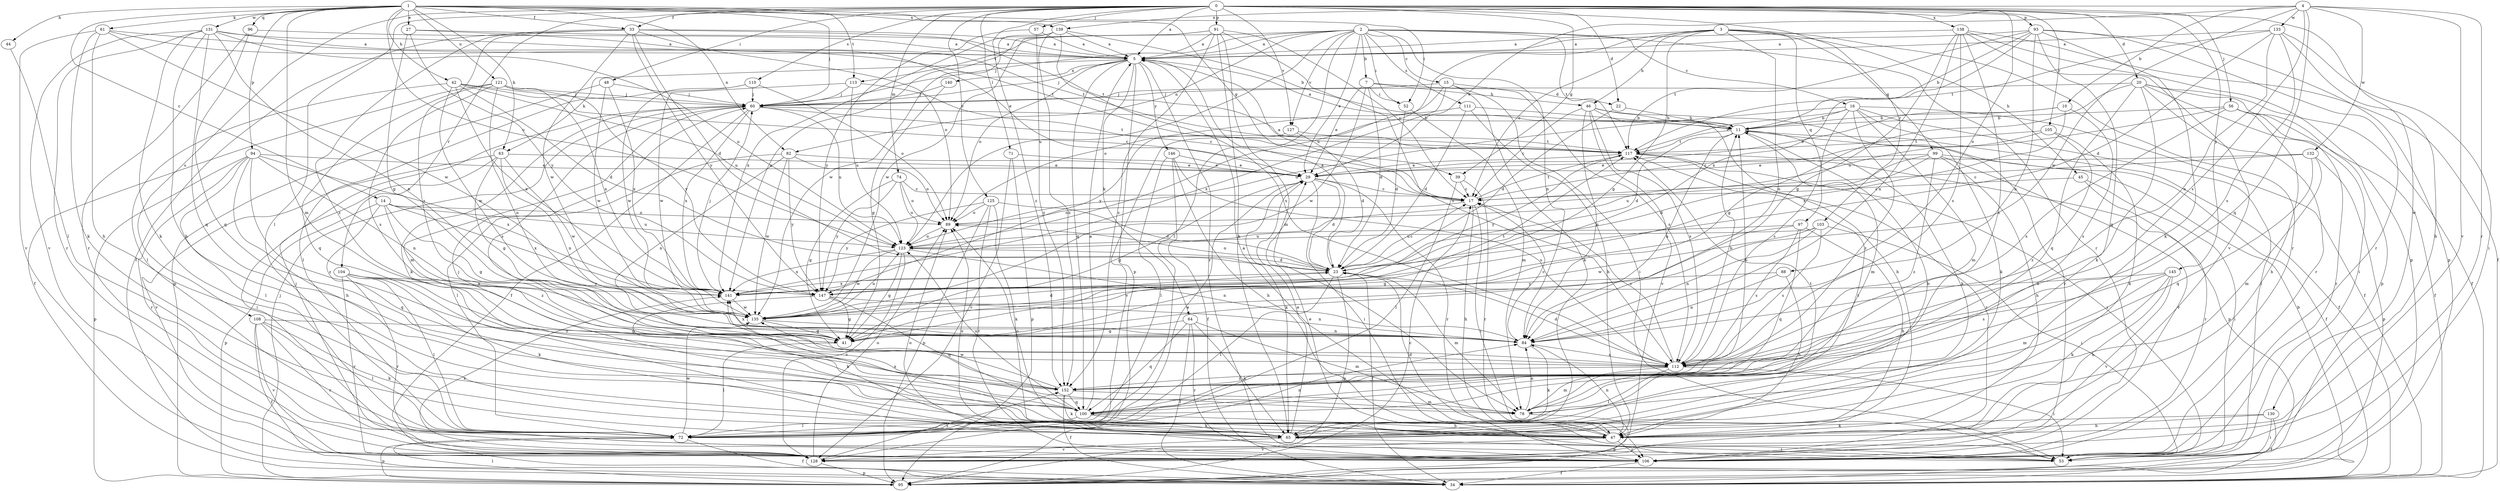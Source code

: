 strict digraph  {
0;
1;
2;
3;
4;
5;
7;
10;
11;
14;
15;
16;
17;
20;
22;
23;
27;
29;
33;
34;
39;
41;
42;
44;
45;
46;
47;
48;
52;
53;
56;
57;
60;
61;
63;
64;
65;
71;
72;
74;
78;
82;
84;
88;
89;
91;
93;
94;
95;
96;
97;
99;
100;
103;
104;
105;
106;
108;
110;
111;
112;
113;
117;
121;
123;
125;
127;
128;
130;
131;
132;
133;
135;
138;
139;
140;
141;
145;
146;
147;
152;
0 -> 5  [label=a];
0 -> 20  [label=d];
0 -> 22  [label=d];
0 -> 33  [label=f];
0 -> 39  [label=g];
0 -> 48  [label=i];
0 -> 56  [label=j];
0 -> 57  [label=j];
0 -> 71  [label=l];
0 -> 72  [label=l];
0 -> 74  [label=m];
0 -> 88  [label=o];
0 -> 91  [label=p];
0 -> 93  [label=p];
0 -> 103  [label=r];
0 -> 104  [label=r];
0 -> 105  [label=r];
0 -> 108  [label=s];
0 -> 110  [label=s];
0 -> 125  [label=v];
0 -> 127  [label=v];
0 -> 130  [label=w];
0 -> 138  [label=x];
0 -> 145  [label=y];
0 -> 152  [label=z];
1 -> 14  [label=c];
1 -> 27  [label=e];
1 -> 33  [label=f];
1 -> 39  [label=g];
1 -> 42  [label=h];
1 -> 44  [label=h];
1 -> 52  [label=i];
1 -> 60  [label=j];
1 -> 61  [label=k];
1 -> 63  [label=k];
1 -> 78  [label=m];
1 -> 82  [label=n];
1 -> 94  [label=p];
1 -> 96  [label=q];
1 -> 113  [label=t];
1 -> 121  [label=u];
1 -> 123  [label=u];
1 -> 131  [label=w];
1 -> 139  [label=x];
2 -> 5  [label=a];
2 -> 7  [label=b];
2 -> 15  [label=c];
2 -> 16  [label=c];
2 -> 29  [label=e];
2 -> 52  [label=i];
2 -> 60  [label=j];
2 -> 72  [label=l];
2 -> 82  [label=n];
2 -> 84  [label=n];
2 -> 106  [label=r];
2 -> 111  [label=s];
2 -> 113  [label=t];
2 -> 117  [label=t];
2 -> 123  [label=u];
2 -> 127  [label=v];
3 -> 5  [label=a];
3 -> 17  [label=c];
3 -> 41  [label=g];
3 -> 45  [label=h];
3 -> 46  [label=h];
3 -> 84  [label=n];
3 -> 97  [label=q];
3 -> 99  [label=q];
3 -> 106  [label=r];
3 -> 123  [label=u];
4 -> 10  [label=b];
4 -> 29  [label=e];
4 -> 100  [label=q];
4 -> 106  [label=r];
4 -> 112  [label=s];
4 -> 128  [label=v];
4 -> 132  [label=w];
4 -> 133  [label=w];
4 -> 135  [label=w];
4 -> 139  [label=x];
5 -> 60  [label=j];
5 -> 63  [label=k];
5 -> 64  [label=k];
5 -> 89  [label=o];
5 -> 95  [label=p];
5 -> 100  [label=q];
5 -> 106  [label=r];
5 -> 140  [label=x];
5 -> 146  [label=y];
7 -> 22  [label=d];
7 -> 23  [label=d];
7 -> 29  [label=e];
7 -> 46  [label=h];
7 -> 52  [label=i];
7 -> 135  [label=w];
10 -> 11  [label=b];
10 -> 29  [label=e];
10 -> 112  [label=s];
10 -> 141  [label=x];
11 -> 5  [label=a];
11 -> 23  [label=d];
11 -> 34  [label=f];
11 -> 65  [label=k];
11 -> 78  [label=m];
11 -> 84  [label=n];
11 -> 117  [label=t];
14 -> 41  [label=g];
14 -> 89  [label=o];
14 -> 95  [label=p];
14 -> 100  [label=q];
14 -> 123  [label=u];
14 -> 141  [label=x];
14 -> 152  [label=z];
15 -> 53  [label=i];
15 -> 60  [label=j];
15 -> 65  [label=k];
15 -> 89  [label=o];
15 -> 112  [label=s];
15 -> 141  [label=x];
16 -> 11  [label=b];
16 -> 34  [label=f];
16 -> 53  [label=i];
16 -> 65  [label=k];
16 -> 78  [label=m];
16 -> 112  [label=s];
16 -> 117  [label=t];
16 -> 123  [label=u];
16 -> 152  [label=z];
17 -> 5  [label=a];
17 -> 47  [label=h];
17 -> 53  [label=i];
17 -> 89  [label=o];
17 -> 117  [label=t];
20 -> 34  [label=f];
20 -> 41  [label=g];
20 -> 53  [label=i];
20 -> 60  [label=j];
20 -> 65  [label=k];
20 -> 95  [label=p];
20 -> 100  [label=q];
20 -> 106  [label=r];
22 -> 11  [label=b];
22 -> 23  [label=d];
23 -> 5  [label=a];
23 -> 17  [label=c];
23 -> 34  [label=f];
23 -> 72  [label=l];
23 -> 78  [label=m];
23 -> 89  [label=o];
23 -> 95  [label=p];
23 -> 141  [label=x];
27 -> 5  [label=a];
27 -> 29  [label=e];
27 -> 41  [label=g];
27 -> 147  [label=y];
29 -> 17  [label=c];
29 -> 23  [label=d];
29 -> 41  [label=g];
29 -> 53  [label=i];
29 -> 65  [label=k];
29 -> 106  [label=r];
33 -> 5  [label=a];
33 -> 23  [label=d];
33 -> 34  [label=f];
33 -> 89  [label=o];
33 -> 112  [label=s];
33 -> 117  [label=t];
33 -> 135  [label=w];
33 -> 147  [label=y];
33 -> 152  [label=z];
34 -> 11  [label=b];
39 -> 17  [label=c];
39 -> 72  [label=l];
39 -> 106  [label=r];
41 -> 72  [label=l];
41 -> 141  [label=x];
42 -> 17  [label=c];
42 -> 23  [label=d];
42 -> 60  [label=j];
42 -> 72  [label=l];
42 -> 123  [label=u];
42 -> 135  [label=w];
42 -> 141  [label=x];
44 -> 72  [label=l];
45 -> 17  [label=c];
45 -> 53  [label=i];
45 -> 106  [label=r];
46 -> 11  [label=b];
46 -> 17  [label=c];
46 -> 47  [label=h];
46 -> 84  [label=n];
46 -> 106  [label=r];
46 -> 112  [label=s];
46 -> 128  [label=v];
47 -> 5  [label=a];
47 -> 23  [label=d];
47 -> 60  [label=j];
47 -> 84  [label=n];
47 -> 89  [label=o];
47 -> 106  [label=r];
47 -> 128  [label=v];
47 -> 141  [label=x];
48 -> 60  [label=j];
48 -> 95  [label=p];
48 -> 135  [label=w];
48 -> 141  [label=x];
52 -> 23  [label=d];
52 -> 78  [label=m];
53 -> 29  [label=e];
53 -> 89  [label=o];
56 -> 11  [label=b];
56 -> 34  [label=f];
56 -> 47  [label=h];
56 -> 89  [label=o];
56 -> 106  [label=r];
56 -> 112  [label=s];
57 -> 5  [label=a];
57 -> 147  [label=y];
57 -> 152  [label=z];
60 -> 11  [label=b];
60 -> 34  [label=f];
60 -> 65  [label=k];
60 -> 78  [label=m];
60 -> 112  [label=s];
60 -> 117  [label=t];
60 -> 123  [label=u];
60 -> 141  [label=x];
61 -> 5  [label=a];
61 -> 47  [label=h];
61 -> 65  [label=k];
61 -> 117  [label=t];
61 -> 128  [label=v];
61 -> 135  [label=w];
63 -> 29  [label=e];
63 -> 41  [label=g];
63 -> 53  [label=i];
63 -> 84  [label=n];
63 -> 128  [label=v];
63 -> 135  [label=w];
64 -> 34  [label=f];
64 -> 41  [label=g];
64 -> 65  [label=k];
64 -> 78  [label=m];
64 -> 100  [label=q];
64 -> 106  [label=r];
65 -> 11  [label=b];
65 -> 29  [label=e];
65 -> 53  [label=i];
65 -> 89  [label=o];
65 -> 128  [label=v];
71 -> 29  [label=e];
71 -> 95  [label=p];
71 -> 128  [label=v];
72 -> 29  [label=e];
72 -> 34  [label=f];
72 -> 84  [label=n];
72 -> 95  [label=p];
72 -> 117  [label=t];
72 -> 135  [label=w];
74 -> 17  [label=c];
74 -> 41  [label=g];
74 -> 89  [label=o];
74 -> 123  [label=u];
74 -> 147  [label=y];
78 -> 84  [label=n];
78 -> 95  [label=p];
78 -> 117  [label=t];
82 -> 29  [label=e];
82 -> 72  [label=l];
82 -> 84  [label=n];
82 -> 89  [label=o];
82 -> 135  [label=w];
82 -> 147  [label=y];
84 -> 17  [label=c];
84 -> 65  [label=k];
84 -> 112  [label=s];
88 -> 47  [label=h];
88 -> 84  [label=n];
88 -> 147  [label=y];
89 -> 123  [label=u];
91 -> 5  [label=a];
91 -> 17  [label=c];
91 -> 65  [label=k];
91 -> 78  [label=m];
91 -> 112  [label=s];
91 -> 135  [label=w];
91 -> 141  [label=x];
91 -> 152  [label=z];
93 -> 5  [label=a];
93 -> 11  [label=b];
93 -> 65  [label=k];
93 -> 84  [label=n];
93 -> 95  [label=p];
93 -> 100  [label=q];
93 -> 106  [label=r];
93 -> 117  [label=t];
93 -> 141  [label=x];
94 -> 29  [label=e];
94 -> 47  [label=h];
94 -> 72  [label=l];
94 -> 84  [label=n];
94 -> 95  [label=p];
94 -> 106  [label=r];
94 -> 141  [label=x];
94 -> 152  [label=z];
95 -> 17  [label=c];
95 -> 60  [label=j];
95 -> 72  [label=l];
96 -> 5  [label=a];
96 -> 100  [label=q];
96 -> 106  [label=r];
97 -> 41  [label=g];
97 -> 47  [label=h];
97 -> 100  [label=q];
97 -> 112  [label=s];
97 -> 123  [label=u];
99 -> 23  [label=d];
99 -> 29  [label=e];
99 -> 34  [label=f];
99 -> 47  [label=h];
99 -> 106  [label=r];
99 -> 123  [label=u];
99 -> 152  [label=z];
100 -> 5  [label=a];
100 -> 47  [label=h];
100 -> 65  [label=k];
100 -> 72  [label=l];
100 -> 123  [label=u];
103 -> 53  [label=i];
103 -> 84  [label=n];
103 -> 112  [label=s];
103 -> 123  [label=u];
103 -> 135  [label=w];
104 -> 65  [label=k];
104 -> 72  [label=l];
104 -> 106  [label=r];
104 -> 128  [label=v];
104 -> 141  [label=x];
104 -> 147  [label=y];
104 -> 152  [label=z];
105 -> 17  [label=c];
105 -> 65  [label=k];
105 -> 117  [label=t];
105 -> 152  [label=z];
106 -> 34  [label=f];
108 -> 34  [label=f];
108 -> 41  [label=g];
108 -> 65  [label=k];
108 -> 72  [label=l];
108 -> 106  [label=r];
108 -> 128  [label=v];
110 -> 60  [label=j];
110 -> 72  [label=l];
110 -> 89  [label=o];
110 -> 135  [label=w];
111 -> 11  [label=b];
111 -> 23  [label=d];
111 -> 47  [label=h];
111 -> 147  [label=y];
112 -> 11  [label=b];
112 -> 17  [label=c];
112 -> 23  [label=d];
112 -> 53  [label=i];
112 -> 72  [label=l];
112 -> 78  [label=m];
112 -> 152  [label=z];
113 -> 17  [label=c];
113 -> 60  [label=j];
113 -> 123  [label=u];
113 -> 135  [label=w];
117 -> 29  [label=e];
117 -> 53  [label=i];
117 -> 95  [label=p];
117 -> 106  [label=r];
117 -> 147  [label=y];
121 -> 34  [label=f];
121 -> 60  [label=j];
121 -> 84  [label=n];
121 -> 100  [label=q];
121 -> 112  [label=s];
121 -> 141  [label=x];
121 -> 147  [label=y];
123 -> 23  [label=d];
123 -> 41  [label=g];
123 -> 84  [label=n];
123 -> 128  [label=v];
123 -> 135  [label=w];
123 -> 141  [label=x];
125 -> 23  [label=d];
125 -> 65  [label=k];
125 -> 89  [label=o];
125 -> 95  [label=p];
125 -> 106  [label=r];
125 -> 147  [label=y];
127 -> 23  [label=d];
127 -> 117  [label=t];
127 -> 128  [label=v];
128 -> 60  [label=j];
128 -> 89  [label=o];
128 -> 95  [label=p];
128 -> 141  [label=x];
128 -> 152  [label=z];
130 -> 34  [label=f];
130 -> 47  [label=h];
130 -> 53  [label=i];
130 -> 65  [label=k];
131 -> 5  [label=a];
131 -> 47  [label=h];
131 -> 65  [label=k];
131 -> 84  [label=n];
131 -> 100  [label=q];
131 -> 106  [label=r];
131 -> 117  [label=t];
131 -> 123  [label=u];
131 -> 128  [label=v];
132 -> 17  [label=c];
132 -> 29  [label=e];
132 -> 78  [label=m];
132 -> 95  [label=p];
132 -> 100  [label=q];
133 -> 5  [label=a];
133 -> 23  [label=d];
133 -> 47  [label=h];
133 -> 53  [label=i];
133 -> 84  [label=n];
133 -> 112  [label=s];
133 -> 117  [label=t];
135 -> 23  [label=d];
135 -> 41  [label=g];
135 -> 84  [label=n];
135 -> 117  [label=t];
135 -> 123  [label=u];
138 -> 5  [label=a];
138 -> 34  [label=f];
138 -> 41  [label=g];
138 -> 84  [label=n];
138 -> 95  [label=p];
138 -> 112  [label=s];
138 -> 128  [label=v];
138 -> 152  [label=z];
139 -> 5  [label=a];
139 -> 11  [label=b];
139 -> 112  [label=s];
139 -> 135  [label=w];
139 -> 141  [label=x];
139 -> 152  [label=z];
140 -> 41  [label=g];
140 -> 60  [label=j];
141 -> 60  [label=j];
141 -> 135  [label=w];
145 -> 47  [label=h];
145 -> 65  [label=k];
145 -> 78  [label=m];
145 -> 112  [label=s];
145 -> 128  [label=v];
145 -> 141  [label=x];
146 -> 29  [label=e];
146 -> 34  [label=f];
146 -> 47  [label=h];
146 -> 72  [label=l];
146 -> 112  [label=s];
147 -> 41  [label=g];
147 -> 65  [label=k];
147 -> 84  [label=n];
147 -> 100  [label=q];
152 -> 11  [label=b];
152 -> 34  [label=f];
152 -> 65  [label=k];
152 -> 78  [label=m];
152 -> 100  [label=q];
152 -> 135  [label=w];
}
